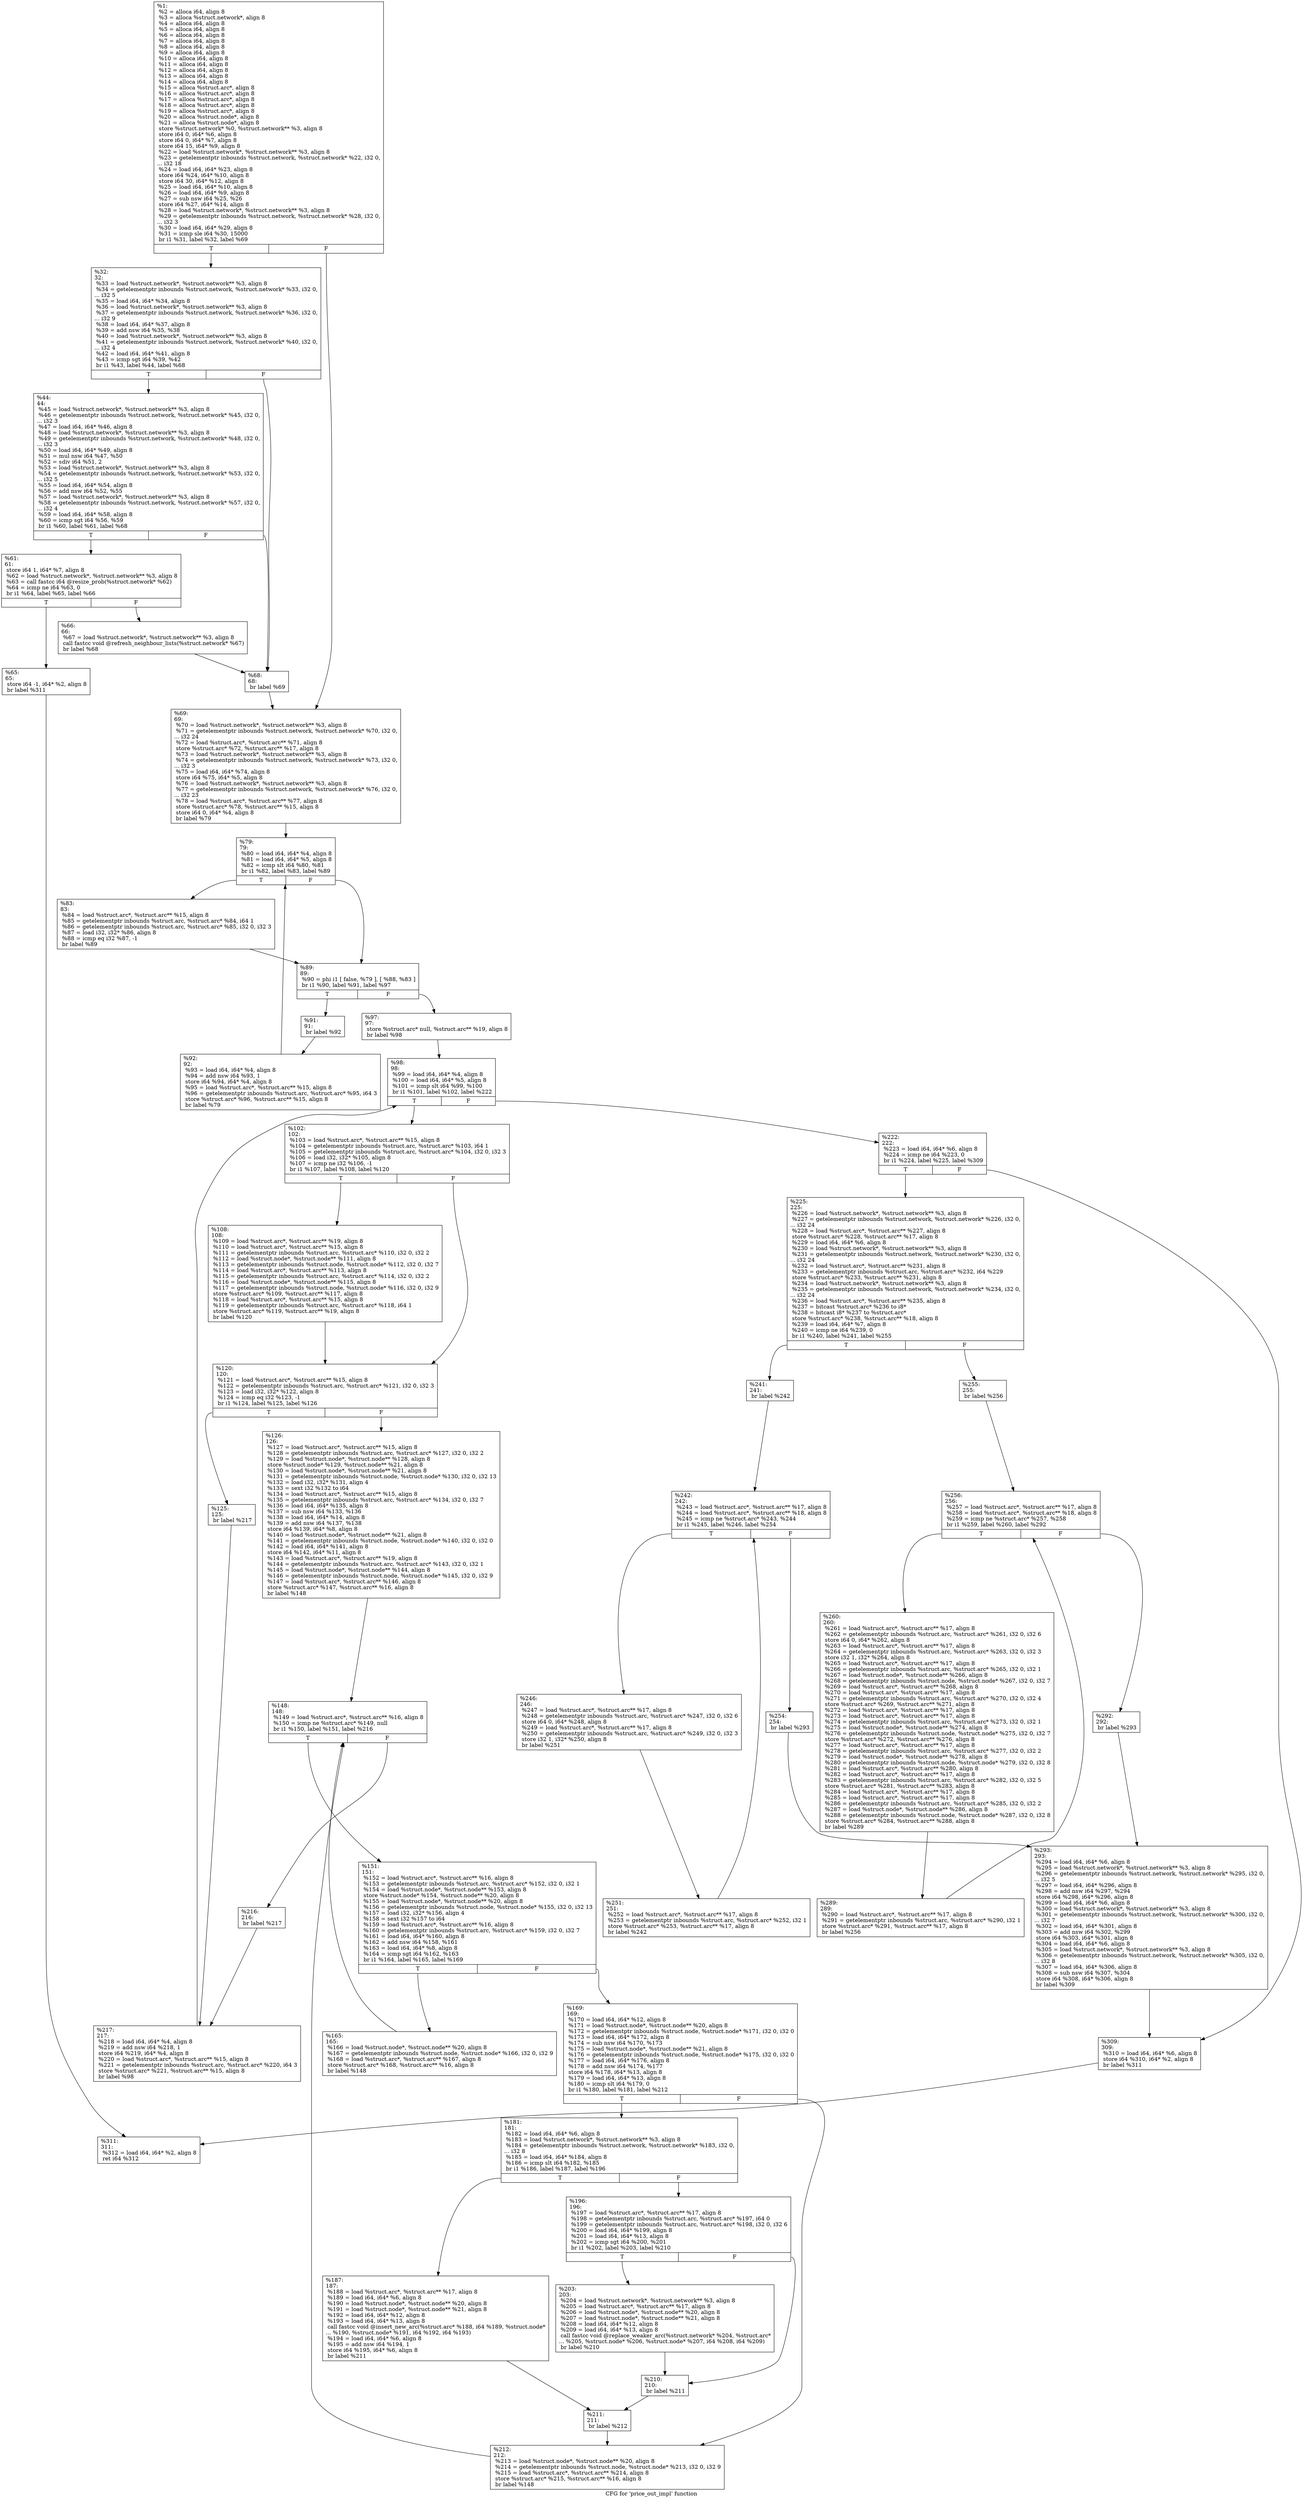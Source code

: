 digraph "CFG for 'price_out_impl' function" {
	label="CFG for 'price_out_impl' function";

	Node0x27727b0 [shape=record,label="{%1:\l  %2 = alloca i64, align 8\l  %3 = alloca %struct.network*, align 8\l  %4 = alloca i64, align 8\l  %5 = alloca i64, align 8\l  %6 = alloca i64, align 8\l  %7 = alloca i64, align 8\l  %8 = alloca i64, align 8\l  %9 = alloca i64, align 8\l  %10 = alloca i64, align 8\l  %11 = alloca i64, align 8\l  %12 = alloca i64, align 8\l  %13 = alloca i64, align 8\l  %14 = alloca i64, align 8\l  %15 = alloca %struct.arc*, align 8\l  %16 = alloca %struct.arc*, align 8\l  %17 = alloca %struct.arc*, align 8\l  %18 = alloca %struct.arc*, align 8\l  %19 = alloca %struct.arc*, align 8\l  %20 = alloca %struct.node*, align 8\l  %21 = alloca %struct.node*, align 8\l  store %struct.network* %0, %struct.network** %3, align 8\l  store i64 0, i64* %6, align 8\l  store i64 0, i64* %7, align 8\l  store i64 15, i64* %9, align 8\l  %22 = load %struct.network*, %struct.network** %3, align 8\l  %23 = getelementptr inbounds %struct.network, %struct.network* %22, i32 0,\l... i32 18\l  %24 = load i64, i64* %23, align 8\l  store i64 %24, i64* %10, align 8\l  store i64 30, i64* %12, align 8\l  %25 = load i64, i64* %10, align 8\l  %26 = load i64, i64* %9, align 8\l  %27 = sub nsw i64 %25, %26\l  store i64 %27, i64* %14, align 8\l  %28 = load %struct.network*, %struct.network** %3, align 8\l  %29 = getelementptr inbounds %struct.network, %struct.network* %28, i32 0,\l... i32 3\l  %30 = load i64, i64* %29, align 8\l  %31 = icmp sle i64 %30, 15000\l  br i1 %31, label %32, label %69\l|{<s0>T|<s1>F}}"];
	Node0x27727b0:s0 -> Node0x2772800;
	Node0x27727b0:s1 -> Node0x27729e0;
	Node0x2772800 [shape=record,label="{%32:\l32:                                               \l  %33 = load %struct.network*, %struct.network** %3, align 8\l  %34 = getelementptr inbounds %struct.network, %struct.network* %33, i32 0,\l... i32 5\l  %35 = load i64, i64* %34, align 8\l  %36 = load %struct.network*, %struct.network** %3, align 8\l  %37 = getelementptr inbounds %struct.network, %struct.network* %36, i32 0,\l... i32 9\l  %38 = load i64, i64* %37, align 8\l  %39 = add nsw i64 %35, %38\l  %40 = load %struct.network*, %struct.network** %3, align 8\l  %41 = getelementptr inbounds %struct.network, %struct.network* %40, i32 0,\l... i32 4\l  %42 = load i64, i64* %41, align 8\l  %43 = icmp sgt i64 %39, %42\l  br i1 %43, label %44, label %68\l|{<s0>T|<s1>F}}"];
	Node0x2772800:s0 -> Node0x2772850;
	Node0x2772800:s1 -> Node0x2772990;
	Node0x2772850 [shape=record,label="{%44:\l44:                                               \l  %45 = load %struct.network*, %struct.network** %3, align 8\l  %46 = getelementptr inbounds %struct.network, %struct.network* %45, i32 0,\l... i32 3\l  %47 = load i64, i64* %46, align 8\l  %48 = load %struct.network*, %struct.network** %3, align 8\l  %49 = getelementptr inbounds %struct.network, %struct.network* %48, i32 0,\l... i32 3\l  %50 = load i64, i64* %49, align 8\l  %51 = mul nsw i64 %47, %50\l  %52 = sdiv i64 %51, 2\l  %53 = load %struct.network*, %struct.network** %3, align 8\l  %54 = getelementptr inbounds %struct.network, %struct.network* %53, i32 0,\l... i32 5\l  %55 = load i64, i64* %54, align 8\l  %56 = add nsw i64 %52, %55\l  %57 = load %struct.network*, %struct.network** %3, align 8\l  %58 = getelementptr inbounds %struct.network, %struct.network* %57, i32 0,\l... i32 4\l  %59 = load i64, i64* %58, align 8\l  %60 = icmp sgt i64 %56, %59\l  br i1 %60, label %61, label %68\l|{<s0>T|<s1>F}}"];
	Node0x2772850:s0 -> Node0x27728a0;
	Node0x2772850:s1 -> Node0x2772990;
	Node0x27728a0 [shape=record,label="{%61:\l61:                                               \l  store i64 1, i64* %7, align 8\l  %62 = load %struct.network*, %struct.network** %3, align 8\l  %63 = call fastcc i64 @resize_prob(%struct.network* %62)\l  %64 = icmp ne i64 %63, 0\l  br i1 %64, label %65, label %66\l|{<s0>T|<s1>F}}"];
	Node0x27728a0:s0 -> Node0x27728f0;
	Node0x27728a0:s1 -> Node0x2772940;
	Node0x27728f0 [shape=record,label="{%65:\l65:                                               \l  store i64 -1, i64* %2, align 8\l  br label %311\l}"];
	Node0x27728f0 -> Node0x2773660;
	Node0x2772940 [shape=record,label="{%66:\l66:                                               \l  %67 = load %struct.network*, %struct.network** %3, align 8\l  call fastcc void @refresh_neighbour_lists(%struct.network* %67)\l  br label %68\l}"];
	Node0x2772940 -> Node0x2772990;
	Node0x2772990 [shape=record,label="{%68:\l68:                                               \l  br label %69\l}"];
	Node0x2772990 -> Node0x27729e0;
	Node0x27729e0 [shape=record,label="{%69:\l69:                                               \l  %70 = load %struct.network*, %struct.network** %3, align 8\l  %71 = getelementptr inbounds %struct.network, %struct.network* %70, i32 0,\l... i32 24\l  %72 = load %struct.arc*, %struct.arc** %71, align 8\l  store %struct.arc* %72, %struct.arc** %17, align 8\l  %73 = load %struct.network*, %struct.network** %3, align 8\l  %74 = getelementptr inbounds %struct.network, %struct.network* %73, i32 0,\l... i32 3\l  %75 = load i64, i64* %74, align 8\l  store i64 %75, i64* %5, align 8\l  %76 = load %struct.network*, %struct.network** %3, align 8\l  %77 = getelementptr inbounds %struct.network, %struct.network* %76, i32 0,\l... i32 23\l  %78 = load %struct.arc*, %struct.arc** %77, align 8\l  store %struct.arc* %78, %struct.arc** %15, align 8\l  store i64 0, i64* %4, align 8\l  br label %79\l}"];
	Node0x27729e0 -> Node0x2772a30;
	Node0x2772a30 [shape=record,label="{%79:\l79:                                               \l  %80 = load i64, i64* %4, align 8\l  %81 = load i64, i64* %5, align 8\l  %82 = icmp slt i64 %80, %81\l  br i1 %82, label %83, label %89\l|{<s0>T|<s1>F}}"];
	Node0x2772a30:s0 -> Node0x2772a80;
	Node0x2772a30:s1 -> Node0x2772ad0;
	Node0x2772a80 [shape=record,label="{%83:\l83:                                               \l  %84 = load %struct.arc*, %struct.arc** %15, align 8\l  %85 = getelementptr inbounds %struct.arc, %struct.arc* %84, i64 1\l  %86 = getelementptr inbounds %struct.arc, %struct.arc* %85, i32 0, i32 3\l  %87 = load i32, i32* %86, align 8\l  %88 = icmp eq i32 %87, -1\l  br label %89\l}"];
	Node0x2772a80 -> Node0x2772ad0;
	Node0x2772ad0 [shape=record,label="{%89:\l89:                                               \l  %90 = phi i1 [ false, %79 ], [ %88, %83 ]\l  br i1 %90, label %91, label %97\l|{<s0>T|<s1>F}}"];
	Node0x2772ad0:s0 -> Node0x2772b20;
	Node0x2772ad0:s1 -> Node0x2772bc0;
	Node0x2772b20 [shape=record,label="{%91:\l91:                                               \l  br label %92\l}"];
	Node0x2772b20 -> Node0x2772b70;
	Node0x2772b70 [shape=record,label="{%92:\l92:                                               \l  %93 = load i64, i64* %4, align 8\l  %94 = add nsw i64 %93, 1\l  store i64 %94, i64* %4, align 8\l  %95 = load %struct.arc*, %struct.arc** %15, align 8\l  %96 = getelementptr inbounds %struct.arc, %struct.arc* %95, i64 3\l  store %struct.arc* %96, %struct.arc** %15, align 8\l  br label %79\l}"];
	Node0x2772b70 -> Node0x2772a30;
	Node0x2772bc0 [shape=record,label="{%97:\l97:                                               \l  store %struct.arc* null, %struct.arc** %19, align 8\l  br label %98\l}"];
	Node0x2772bc0 -> Node0x2772c10;
	Node0x2772c10 [shape=record,label="{%98:\l98:                                               \l  %99 = load i64, i64* %4, align 8\l  %100 = load i64, i64* %5, align 8\l  %101 = icmp slt i64 %99, %100\l  br i1 %101, label %102, label %222\l|{<s0>T|<s1>F}}"];
	Node0x2772c10:s0 -> Node0x2772c60;
	Node0x2772c10:s1 -> Node0x2773200;
	Node0x2772c60 [shape=record,label="{%102:\l102:                                              \l  %103 = load %struct.arc*, %struct.arc** %15, align 8\l  %104 = getelementptr inbounds %struct.arc, %struct.arc* %103, i64 1\l  %105 = getelementptr inbounds %struct.arc, %struct.arc* %104, i32 0, i32 3\l  %106 = load i32, i32* %105, align 8\l  %107 = icmp ne i32 %106, -1\l  br i1 %107, label %108, label %120\l|{<s0>T|<s1>F}}"];
	Node0x2772c60:s0 -> Node0x2772cb0;
	Node0x2772c60:s1 -> Node0x2772d00;
	Node0x2772cb0 [shape=record,label="{%108:\l108:                                              \l  %109 = load %struct.arc*, %struct.arc** %19, align 8\l  %110 = load %struct.arc*, %struct.arc** %15, align 8\l  %111 = getelementptr inbounds %struct.arc, %struct.arc* %110, i32 0, i32 2\l  %112 = load %struct.node*, %struct.node** %111, align 8\l  %113 = getelementptr inbounds %struct.node, %struct.node* %112, i32 0, i32 7\l  %114 = load %struct.arc*, %struct.arc** %113, align 8\l  %115 = getelementptr inbounds %struct.arc, %struct.arc* %114, i32 0, i32 2\l  %116 = load %struct.node*, %struct.node** %115, align 8\l  %117 = getelementptr inbounds %struct.node, %struct.node* %116, i32 0, i32 9\l  store %struct.arc* %109, %struct.arc** %117, align 8\l  %118 = load %struct.arc*, %struct.arc** %15, align 8\l  %119 = getelementptr inbounds %struct.arc, %struct.arc* %118, i64 1\l  store %struct.arc* %119, %struct.arc** %19, align 8\l  br label %120\l}"];
	Node0x2772cb0 -> Node0x2772d00;
	Node0x2772d00 [shape=record,label="{%120:\l120:                                              \l  %121 = load %struct.arc*, %struct.arc** %15, align 8\l  %122 = getelementptr inbounds %struct.arc, %struct.arc* %121, i32 0, i32 3\l  %123 = load i32, i32* %122, align 8\l  %124 = icmp eq i32 %123, -1\l  br i1 %124, label %125, label %126\l|{<s0>T|<s1>F}}"];
	Node0x2772d00:s0 -> Node0x2772d50;
	Node0x2772d00:s1 -> Node0x2772da0;
	Node0x2772d50 [shape=record,label="{%125:\l125:                                              \l  br label %217\l}"];
	Node0x2772d50 -> Node0x27731b0;
	Node0x2772da0 [shape=record,label="{%126:\l126:                                              \l  %127 = load %struct.arc*, %struct.arc** %15, align 8\l  %128 = getelementptr inbounds %struct.arc, %struct.arc* %127, i32 0, i32 2\l  %129 = load %struct.node*, %struct.node** %128, align 8\l  store %struct.node* %129, %struct.node** %21, align 8\l  %130 = load %struct.node*, %struct.node** %21, align 8\l  %131 = getelementptr inbounds %struct.node, %struct.node* %130, i32 0, i32 13\l  %132 = load i32, i32* %131, align 4\l  %133 = sext i32 %132 to i64\l  %134 = load %struct.arc*, %struct.arc** %15, align 8\l  %135 = getelementptr inbounds %struct.arc, %struct.arc* %134, i32 0, i32 7\l  %136 = load i64, i64* %135, align 8\l  %137 = sub nsw i64 %133, %136\l  %138 = load i64, i64* %14, align 8\l  %139 = add nsw i64 %137, %138\l  store i64 %139, i64* %8, align 8\l  %140 = load %struct.node*, %struct.node** %21, align 8\l  %141 = getelementptr inbounds %struct.node, %struct.node* %140, i32 0, i32 0\l  %142 = load i64, i64* %141, align 8\l  store i64 %142, i64* %11, align 8\l  %143 = load %struct.arc*, %struct.arc** %19, align 8\l  %144 = getelementptr inbounds %struct.arc, %struct.arc* %143, i32 0, i32 1\l  %145 = load %struct.node*, %struct.node** %144, align 8\l  %146 = getelementptr inbounds %struct.node, %struct.node* %145, i32 0, i32 9\l  %147 = load %struct.arc*, %struct.arc** %146, align 8\l  store %struct.arc* %147, %struct.arc** %16, align 8\l  br label %148\l}"];
	Node0x2772da0 -> Node0x2772df0;
	Node0x2772df0 [shape=record,label="{%148:\l148:                                              \l  %149 = load %struct.arc*, %struct.arc** %16, align 8\l  %150 = icmp ne %struct.arc* %149, null\l  br i1 %150, label %151, label %216\l|{<s0>T|<s1>F}}"];
	Node0x2772df0:s0 -> Node0x2772e40;
	Node0x2772df0:s1 -> Node0x2773160;
	Node0x2772e40 [shape=record,label="{%151:\l151:                                              \l  %152 = load %struct.arc*, %struct.arc** %16, align 8\l  %153 = getelementptr inbounds %struct.arc, %struct.arc* %152, i32 0, i32 1\l  %154 = load %struct.node*, %struct.node** %153, align 8\l  store %struct.node* %154, %struct.node** %20, align 8\l  %155 = load %struct.node*, %struct.node** %20, align 8\l  %156 = getelementptr inbounds %struct.node, %struct.node* %155, i32 0, i32 13\l  %157 = load i32, i32* %156, align 4\l  %158 = sext i32 %157 to i64\l  %159 = load %struct.arc*, %struct.arc** %16, align 8\l  %160 = getelementptr inbounds %struct.arc, %struct.arc* %159, i32 0, i32 7\l  %161 = load i64, i64* %160, align 8\l  %162 = add nsw i64 %158, %161\l  %163 = load i64, i64* %8, align 8\l  %164 = icmp sgt i64 %162, %163\l  br i1 %164, label %165, label %169\l|{<s0>T|<s1>F}}"];
	Node0x2772e40:s0 -> Node0x2772e90;
	Node0x2772e40:s1 -> Node0x2772ee0;
	Node0x2772e90 [shape=record,label="{%165:\l165:                                              \l  %166 = load %struct.node*, %struct.node** %20, align 8\l  %167 = getelementptr inbounds %struct.node, %struct.node* %166, i32 0, i32 9\l  %168 = load %struct.arc*, %struct.arc** %167, align 8\l  store %struct.arc* %168, %struct.arc** %16, align 8\l  br label %148\l}"];
	Node0x2772e90 -> Node0x2772df0;
	Node0x2772ee0 [shape=record,label="{%169:\l169:                                              \l  %170 = load i64, i64* %12, align 8\l  %171 = load %struct.node*, %struct.node** %20, align 8\l  %172 = getelementptr inbounds %struct.node, %struct.node* %171, i32 0, i32 0\l  %173 = load i64, i64* %172, align 8\l  %174 = sub nsw i64 %170, %173\l  %175 = load %struct.node*, %struct.node** %21, align 8\l  %176 = getelementptr inbounds %struct.node, %struct.node* %175, i32 0, i32 0\l  %177 = load i64, i64* %176, align 8\l  %178 = add nsw i64 %174, %177\l  store i64 %178, i64* %13, align 8\l  %179 = load i64, i64* %13, align 8\l  %180 = icmp slt i64 %179, 0\l  br i1 %180, label %181, label %212\l|{<s0>T|<s1>F}}"];
	Node0x2772ee0:s0 -> Node0x2772f30;
	Node0x2772ee0:s1 -> Node0x2773110;
	Node0x2772f30 [shape=record,label="{%181:\l181:                                              \l  %182 = load i64, i64* %6, align 8\l  %183 = load %struct.network*, %struct.network** %3, align 8\l  %184 = getelementptr inbounds %struct.network, %struct.network* %183, i32 0,\l... i32 8\l  %185 = load i64, i64* %184, align 8\l  %186 = icmp slt i64 %182, %185\l  br i1 %186, label %187, label %196\l|{<s0>T|<s1>F}}"];
	Node0x2772f30:s0 -> Node0x2772f80;
	Node0x2772f30:s1 -> Node0x2772fd0;
	Node0x2772f80 [shape=record,label="{%187:\l187:                                              \l  %188 = load %struct.arc*, %struct.arc** %17, align 8\l  %189 = load i64, i64* %6, align 8\l  %190 = load %struct.node*, %struct.node** %20, align 8\l  %191 = load %struct.node*, %struct.node** %21, align 8\l  %192 = load i64, i64* %12, align 8\l  %193 = load i64, i64* %13, align 8\l  call fastcc void @insert_new_arc(%struct.arc* %188, i64 %189, %struct.node*\l... %190, %struct.node* %191, i64 %192, i64 %193)\l  %194 = load i64, i64* %6, align 8\l  %195 = add nsw i64 %194, 1\l  store i64 %195, i64* %6, align 8\l  br label %211\l}"];
	Node0x2772f80 -> Node0x27730c0;
	Node0x2772fd0 [shape=record,label="{%196:\l196:                                              \l  %197 = load %struct.arc*, %struct.arc** %17, align 8\l  %198 = getelementptr inbounds %struct.arc, %struct.arc* %197, i64 0\l  %199 = getelementptr inbounds %struct.arc, %struct.arc* %198, i32 0, i32 6\l  %200 = load i64, i64* %199, align 8\l  %201 = load i64, i64* %13, align 8\l  %202 = icmp sgt i64 %200, %201\l  br i1 %202, label %203, label %210\l|{<s0>T|<s1>F}}"];
	Node0x2772fd0:s0 -> Node0x2773020;
	Node0x2772fd0:s1 -> Node0x2773070;
	Node0x2773020 [shape=record,label="{%203:\l203:                                              \l  %204 = load %struct.network*, %struct.network** %3, align 8\l  %205 = load %struct.arc*, %struct.arc** %17, align 8\l  %206 = load %struct.node*, %struct.node** %20, align 8\l  %207 = load %struct.node*, %struct.node** %21, align 8\l  %208 = load i64, i64* %12, align 8\l  %209 = load i64, i64* %13, align 8\l  call fastcc void @replace_weaker_arc(%struct.network* %204, %struct.arc*\l... %205, %struct.node* %206, %struct.node* %207, i64 %208, i64 %209)\l  br label %210\l}"];
	Node0x2773020 -> Node0x2773070;
	Node0x2773070 [shape=record,label="{%210:\l210:                                              \l  br label %211\l}"];
	Node0x2773070 -> Node0x27730c0;
	Node0x27730c0 [shape=record,label="{%211:\l211:                                              \l  br label %212\l}"];
	Node0x27730c0 -> Node0x2773110;
	Node0x2773110 [shape=record,label="{%212:\l212:                                              \l  %213 = load %struct.node*, %struct.node** %20, align 8\l  %214 = getelementptr inbounds %struct.node, %struct.node* %213, i32 0, i32 9\l  %215 = load %struct.arc*, %struct.arc** %214, align 8\l  store %struct.arc* %215, %struct.arc** %16, align 8\l  br label %148\l}"];
	Node0x2773110 -> Node0x2772df0;
	Node0x2773160 [shape=record,label="{%216:\l216:                                              \l  br label %217\l}"];
	Node0x2773160 -> Node0x27731b0;
	Node0x27731b0 [shape=record,label="{%217:\l217:                                              \l  %218 = load i64, i64* %4, align 8\l  %219 = add nsw i64 %218, 1\l  store i64 %219, i64* %4, align 8\l  %220 = load %struct.arc*, %struct.arc** %15, align 8\l  %221 = getelementptr inbounds %struct.arc, %struct.arc* %220, i64 3\l  store %struct.arc* %221, %struct.arc** %15, align 8\l  br label %98\l}"];
	Node0x27731b0 -> Node0x2772c10;
	Node0x2773200 [shape=record,label="{%222:\l222:                                              \l  %223 = load i64, i64* %6, align 8\l  %224 = icmp ne i64 %223, 0\l  br i1 %224, label %225, label %309\l|{<s0>T|<s1>F}}"];
	Node0x2773200:s0 -> Node0x2773250;
	Node0x2773200:s1 -> Node0x2773610;
	Node0x2773250 [shape=record,label="{%225:\l225:                                              \l  %226 = load %struct.network*, %struct.network** %3, align 8\l  %227 = getelementptr inbounds %struct.network, %struct.network* %226, i32 0,\l... i32 24\l  %228 = load %struct.arc*, %struct.arc** %227, align 8\l  store %struct.arc* %228, %struct.arc** %17, align 8\l  %229 = load i64, i64* %6, align 8\l  %230 = load %struct.network*, %struct.network** %3, align 8\l  %231 = getelementptr inbounds %struct.network, %struct.network* %230, i32 0,\l... i32 24\l  %232 = load %struct.arc*, %struct.arc** %231, align 8\l  %233 = getelementptr inbounds %struct.arc, %struct.arc* %232, i64 %229\l  store %struct.arc* %233, %struct.arc** %231, align 8\l  %234 = load %struct.network*, %struct.network** %3, align 8\l  %235 = getelementptr inbounds %struct.network, %struct.network* %234, i32 0,\l... i32 24\l  %236 = load %struct.arc*, %struct.arc** %235, align 8\l  %237 = bitcast %struct.arc* %236 to i8*\l  %238 = bitcast i8* %237 to %struct.arc*\l  store %struct.arc* %238, %struct.arc** %18, align 8\l  %239 = load i64, i64* %7, align 8\l  %240 = icmp ne i64 %239, 0\l  br i1 %240, label %241, label %255\l|{<s0>T|<s1>F}}"];
	Node0x2773250:s0 -> Node0x27732a0;
	Node0x2773250:s1 -> Node0x2773430;
	Node0x27732a0 [shape=record,label="{%241:\l241:                                              \l  br label %242\l}"];
	Node0x27732a0 -> Node0x27732f0;
	Node0x27732f0 [shape=record,label="{%242:\l242:                                              \l  %243 = load %struct.arc*, %struct.arc** %17, align 8\l  %244 = load %struct.arc*, %struct.arc** %18, align 8\l  %245 = icmp ne %struct.arc* %243, %244\l  br i1 %245, label %246, label %254\l|{<s0>T|<s1>F}}"];
	Node0x27732f0:s0 -> Node0x2773340;
	Node0x27732f0:s1 -> Node0x27733e0;
	Node0x2773340 [shape=record,label="{%246:\l246:                                              \l  %247 = load %struct.arc*, %struct.arc** %17, align 8\l  %248 = getelementptr inbounds %struct.arc, %struct.arc* %247, i32 0, i32 6\l  store i64 0, i64* %248, align 8\l  %249 = load %struct.arc*, %struct.arc** %17, align 8\l  %250 = getelementptr inbounds %struct.arc, %struct.arc* %249, i32 0, i32 3\l  store i32 1, i32* %250, align 8\l  br label %251\l}"];
	Node0x2773340 -> Node0x2773390;
	Node0x2773390 [shape=record,label="{%251:\l251:                                              \l  %252 = load %struct.arc*, %struct.arc** %17, align 8\l  %253 = getelementptr inbounds %struct.arc, %struct.arc* %252, i32 1\l  store %struct.arc* %253, %struct.arc** %17, align 8\l  br label %242\l}"];
	Node0x2773390 -> Node0x27732f0;
	Node0x27733e0 [shape=record,label="{%254:\l254:                                              \l  br label %293\l}"];
	Node0x27733e0 -> Node0x27735c0;
	Node0x2773430 [shape=record,label="{%255:\l255:                                              \l  br label %256\l}"];
	Node0x2773430 -> Node0x2773480;
	Node0x2773480 [shape=record,label="{%256:\l256:                                              \l  %257 = load %struct.arc*, %struct.arc** %17, align 8\l  %258 = load %struct.arc*, %struct.arc** %18, align 8\l  %259 = icmp ne %struct.arc* %257, %258\l  br i1 %259, label %260, label %292\l|{<s0>T|<s1>F}}"];
	Node0x2773480:s0 -> Node0x27734d0;
	Node0x2773480:s1 -> Node0x2773570;
	Node0x27734d0 [shape=record,label="{%260:\l260:                                              \l  %261 = load %struct.arc*, %struct.arc** %17, align 8\l  %262 = getelementptr inbounds %struct.arc, %struct.arc* %261, i32 0, i32 6\l  store i64 0, i64* %262, align 8\l  %263 = load %struct.arc*, %struct.arc** %17, align 8\l  %264 = getelementptr inbounds %struct.arc, %struct.arc* %263, i32 0, i32 3\l  store i32 1, i32* %264, align 8\l  %265 = load %struct.arc*, %struct.arc** %17, align 8\l  %266 = getelementptr inbounds %struct.arc, %struct.arc* %265, i32 0, i32 1\l  %267 = load %struct.node*, %struct.node** %266, align 8\l  %268 = getelementptr inbounds %struct.node, %struct.node* %267, i32 0, i32 7\l  %269 = load %struct.arc*, %struct.arc** %268, align 8\l  %270 = load %struct.arc*, %struct.arc** %17, align 8\l  %271 = getelementptr inbounds %struct.arc, %struct.arc* %270, i32 0, i32 4\l  store %struct.arc* %269, %struct.arc** %271, align 8\l  %272 = load %struct.arc*, %struct.arc** %17, align 8\l  %273 = load %struct.arc*, %struct.arc** %17, align 8\l  %274 = getelementptr inbounds %struct.arc, %struct.arc* %273, i32 0, i32 1\l  %275 = load %struct.node*, %struct.node** %274, align 8\l  %276 = getelementptr inbounds %struct.node, %struct.node* %275, i32 0, i32 7\l  store %struct.arc* %272, %struct.arc** %276, align 8\l  %277 = load %struct.arc*, %struct.arc** %17, align 8\l  %278 = getelementptr inbounds %struct.arc, %struct.arc* %277, i32 0, i32 2\l  %279 = load %struct.node*, %struct.node** %278, align 8\l  %280 = getelementptr inbounds %struct.node, %struct.node* %279, i32 0, i32 8\l  %281 = load %struct.arc*, %struct.arc** %280, align 8\l  %282 = load %struct.arc*, %struct.arc** %17, align 8\l  %283 = getelementptr inbounds %struct.arc, %struct.arc* %282, i32 0, i32 5\l  store %struct.arc* %281, %struct.arc** %283, align 8\l  %284 = load %struct.arc*, %struct.arc** %17, align 8\l  %285 = load %struct.arc*, %struct.arc** %17, align 8\l  %286 = getelementptr inbounds %struct.arc, %struct.arc* %285, i32 0, i32 2\l  %287 = load %struct.node*, %struct.node** %286, align 8\l  %288 = getelementptr inbounds %struct.node, %struct.node* %287, i32 0, i32 8\l  store %struct.arc* %284, %struct.arc** %288, align 8\l  br label %289\l}"];
	Node0x27734d0 -> Node0x2773520;
	Node0x2773520 [shape=record,label="{%289:\l289:                                              \l  %290 = load %struct.arc*, %struct.arc** %17, align 8\l  %291 = getelementptr inbounds %struct.arc, %struct.arc* %290, i32 1\l  store %struct.arc* %291, %struct.arc** %17, align 8\l  br label %256\l}"];
	Node0x2773520 -> Node0x2773480;
	Node0x2773570 [shape=record,label="{%292:\l292:                                              \l  br label %293\l}"];
	Node0x2773570 -> Node0x27735c0;
	Node0x27735c0 [shape=record,label="{%293:\l293:                                              \l  %294 = load i64, i64* %6, align 8\l  %295 = load %struct.network*, %struct.network** %3, align 8\l  %296 = getelementptr inbounds %struct.network, %struct.network* %295, i32 0,\l... i32 5\l  %297 = load i64, i64* %296, align 8\l  %298 = add nsw i64 %297, %294\l  store i64 %298, i64* %296, align 8\l  %299 = load i64, i64* %6, align 8\l  %300 = load %struct.network*, %struct.network** %3, align 8\l  %301 = getelementptr inbounds %struct.network, %struct.network* %300, i32 0,\l... i32 7\l  %302 = load i64, i64* %301, align 8\l  %303 = add nsw i64 %302, %299\l  store i64 %303, i64* %301, align 8\l  %304 = load i64, i64* %6, align 8\l  %305 = load %struct.network*, %struct.network** %3, align 8\l  %306 = getelementptr inbounds %struct.network, %struct.network* %305, i32 0,\l... i32 8\l  %307 = load i64, i64* %306, align 8\l  %308 = sub nsw i64 %307, %304\l  store i64 %308, i64* %306, align 8\l  br label %309\l}"];
	Node0x27735c0 -> Node0x2773610;
	Node0x2773610 [shape=record,label="{%309:\l309:                                              \l  %310 = load i64, i64* %6, align 8\l  store i64 %310, i64* %2, align 8\l  br label %311\l}"];
	Node0x2773610 -> Node0x2773660;
	Node0x2773660 [shape=record,label="{%311:\l311:                                              \l  %312 = load i64, i64* %2, align 8\l  ret i64 %312\l}"];
}
